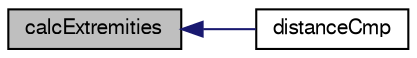 digraph "calcExtremities"
{
  bgcolor="transparent";
  edge [fontname="FreeSans",fontsize="10",labelfontname="FreeSans",labelfontsize="10"];
  node [fontname="FreeSans",fontsize="10",shape=record];
  rankdir="LR";
  Node1 [label="calcExtremities",height=0.2,width=0.4,color="black", fillcolor="grey75", style="filled" fontcolor="black"];
  Node1 -> Node2 [dir="back",color="midnightblue",fontsize="10",style="solid",fontname="FreeSans"];
  Node2 [label="distanceCmp",height=0.2,width=0.4,color="black",URL="$a02595.html#aa1d53d0882e85fc6e0c80a386c008d5d",tooltip="Compare distance to point with other bounding box. "];
}
